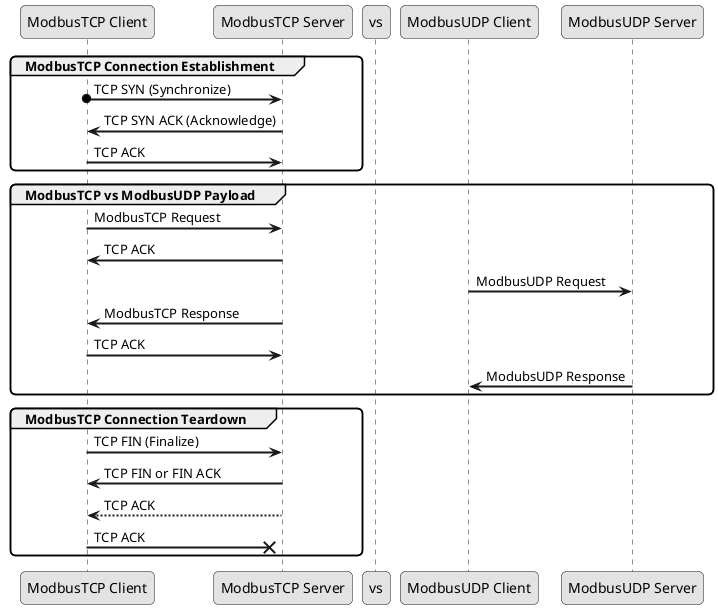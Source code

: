 @startuml
skinparam monochrome true
skinparam shadowing false
skinparam sequenceArrowThickness 2
skinparam roundcorner 10
skinparam sequenceReferenceAlign center

participant "ModbusTCP Client" as TcpClient
participant "ModbusTCP Server" as TcpServer
participant "vs"
participant "ModbusUDP Client" as UdpClient
participant "ModbusUDP Server" as UdpServer

group ModbusTCP Connection Establishment
    TcpClient o-> TcpServer: TCP SYN (Synchronize)
    TcpServer -> TcpClient: TCP SYN ACK (Acknowledge)
    TcpClient -> TcpServer: TCP ACK
end

group ModbusTCP vs ModbusUDP Payload
    TcpClient -> TcpServer : ModbusTCP Request
    TcpClient <- TcpServer : TCP ACK
    UdpClient -> UdpServer : ModbusUDP Request
    TcpServer -> TcpClient : ModbusTCP Response
    TcpServer <- TcpClient : TCP ACK
    UdpClient <- UdpServer : ModubsUDP Response
end

group ModbusTCP Connection Teardown
    TcpClient -> TcpServer: TCP FIN (Finalize)
    TcpClient <- TcpServer: TCP FIN or FIN ACK
    TcpClient <-- TcpServer: TCP ACK
    TcpClient ->x TcpServer: TCP ACK
End


@enduml
